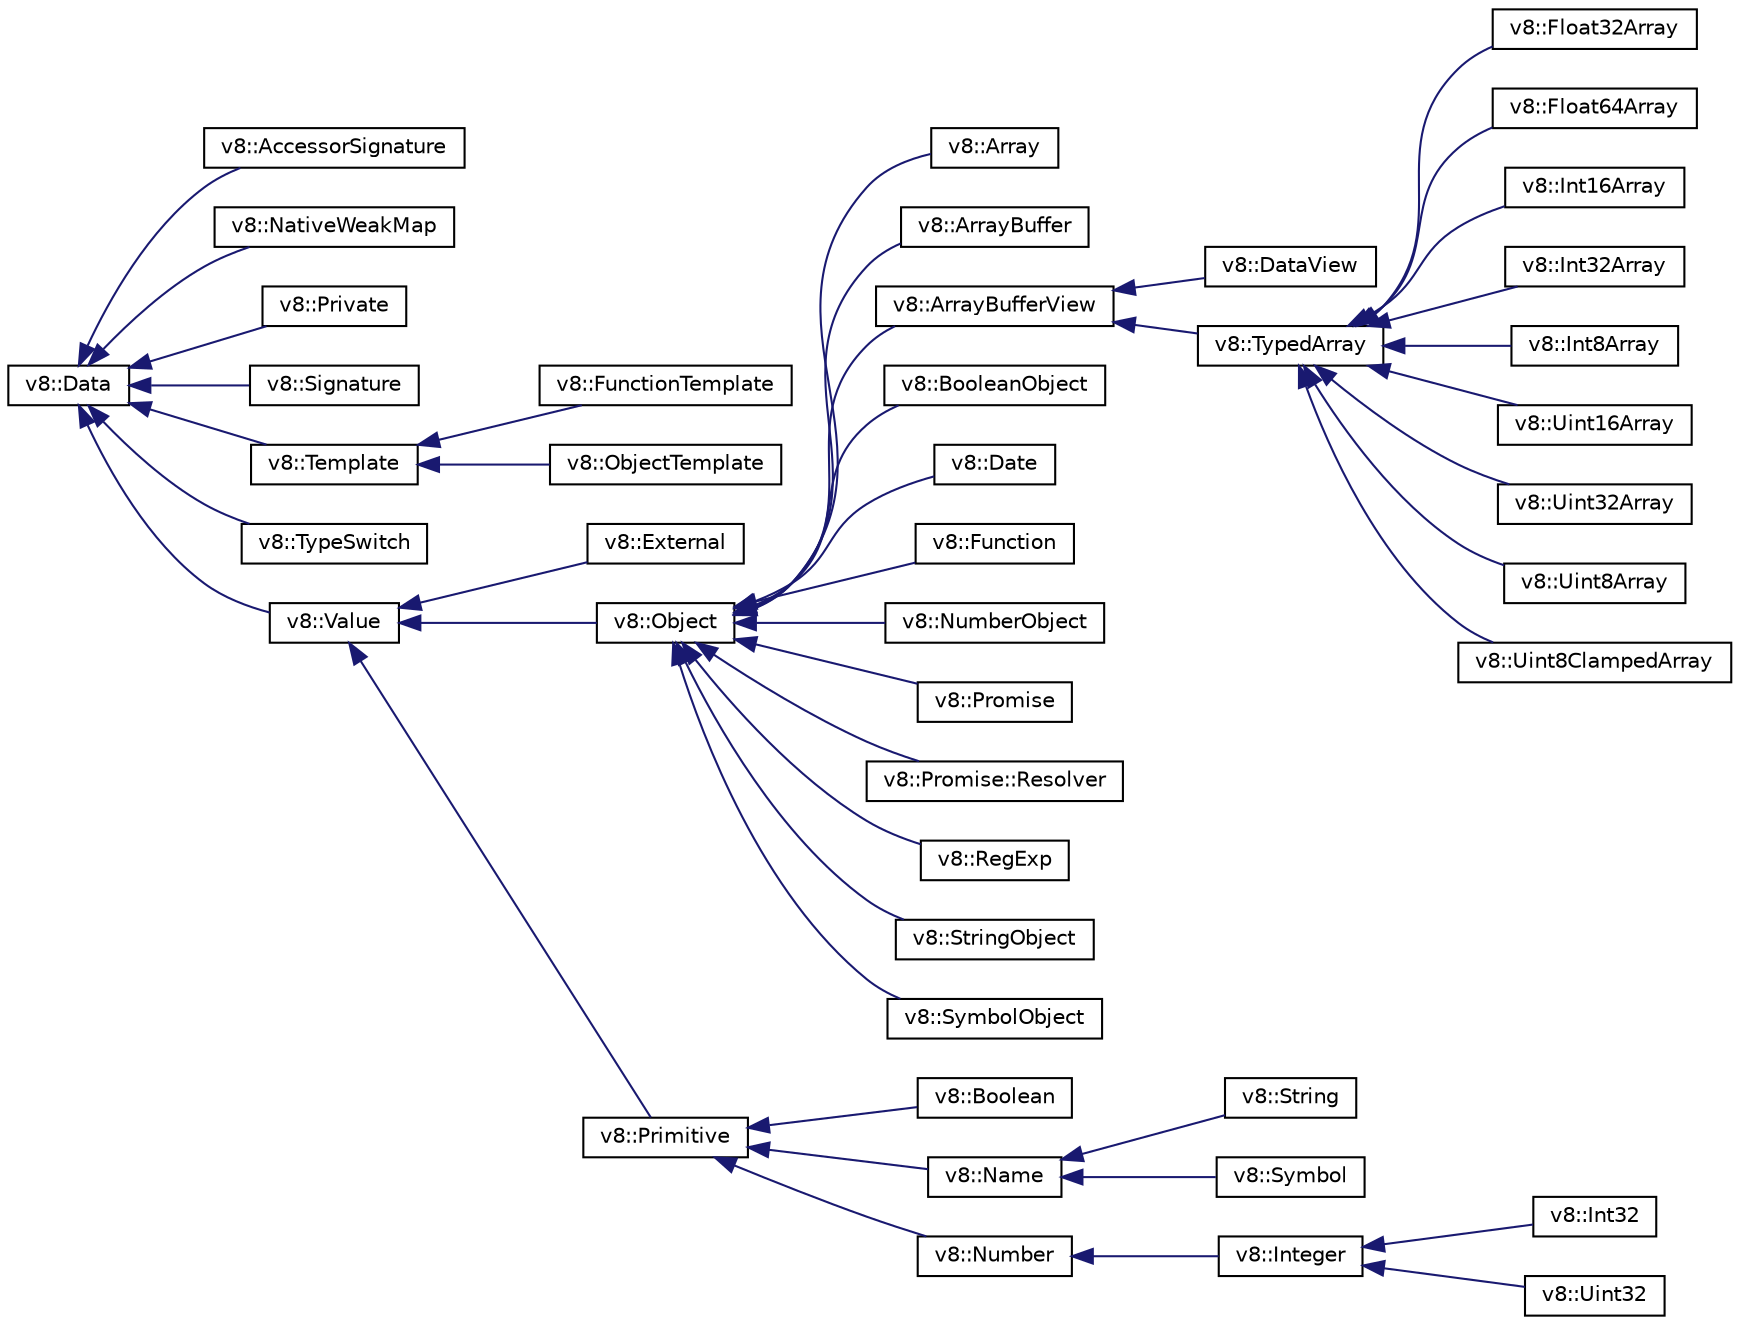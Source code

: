 digraph "Graphical Class Hierarchy"
{
  edge [fontname="Helvetica",fontsize="10",labelfontname="Helvetica",labelfontsize="10"];
  node [fontname="Helvetica",fontsize="10",shape=record];
  rankdir="LR";
  Node1 [label="v8::Data",height=0.2,width=0.4,color="black", fillcolor="white", style="filled",URL="$classv8_1_1Data.html"];
  Node1 -> Node2 [dir="back",color="midnightblue",fontsize="10",style="solid",fontname="Helvetica"];
  Node2 [label="v8::AccessorSignature",height=0.2,width=0.4,color="black", fillcolor="white", style="filled",URL="$classv8_1_1AccessorSignature.html"];
  Node1 -> Node3 [dir="back",color="midnightblue",fontsize="10",style="solid",fontname="Helvetica"];
  Node3 [label="v8::NativeWeakMap",height=0.2,width=0.4,color="black", fillcolor="white", style="filled",URL="$classv8_1_1NativeWeakMap.html"];
  Node1 -> Node4 [dir="back",color="midnightblue",fontsize="10",style="solid",fontname="Helvetica"];
  Node4 [label="v8::Private",height=0.2,width=0.4,color="black", fillcolor="white", style="filled",URL="$classv8_1_1Private.html"];
  Node1 -> Node5 [dir="back",color="midnightblue",fontsize="10",style="solid",fontname="Helvetica"];
  Node5 [label="v8::Signature",height=0.2,width=0.4,color="black", fillcolor="white", style="filled",URL="$classv8_1_1Signature.html"];
  Node1 -> Node6 [dir="back",color="midnightblue",fontsize="10",style="solid",fontname="Helvetica"];
  Node6 [label="v8::Template",height=0.2,width=0.4,color="black", fillcolor="white", style="filled",URL="$classv8_1_1Template.html"];
  Node6 -> Node7 [dir="back",color="midnightblue",fontsize="10",style="solid",fontname="Helvetica"];
  Node7 [label="v8::FunctionTemplate",height=0.2,width=0.4,color="black", fillcolor="white", style="filled",URL="$classv8_1_1FunctionTemplate.html"];
  Node6 -> Node8 [dir="back",color="midnightblue",fontsize="10",style="solid",fontname="Helvetica"];
  Node8 [label="v8::ObjectTemplate",height=0.2,width=0.4,color="black", fillcolor="white", style="filled",URL="$classv8_1_1ObjectTemplate.html"];
  Node1 -> Node9 [dir="back",color="midnightblue",fontsize="10",style="solid",fontname="Helvetica"];
  Node9 [label="v8::TypeSwitch",height=0.2,width=0.4,color="black", fillcolor="white", style="filled",URL="$classv8_1_1TypeSwitch.html"];
  Node1 -> Node10 [dir="back",color="midnightblue",fontsize="10",style="solid",fontname="Helvetica"];
  Node10 [label="v8::Value",height=0.2,width=0.4,color="black", fillcolor="white", style="filled",URL="$classv8_1_1Value.html"];
  Node10 -> Node11 [dir="back",color="midnightblue",fontsize="10",style="solid",fontname="Helvetica"];
  Node11 [label="v8::External",height=0.2,width=0.4,color="black", fillcolor="white", style="filled",URL="$classv8_1_1External.html"];
  Node10 -> Node12 [dir="back",color="midnightblue",fontsize="10",style="solid",fontname="Helvetica"];
  Node12 [label="v8::Object",height=0.2,width=0.4,color="black", fillcolor="white", style="filled",URL="$classv8_1_1Object.html"];
  Node12 -> Node13 [dir="back",color="midnightblue",fontsize="10",style="solid",fontname="Helvetica"];
  Node13 [label="v8::Array",height=0.2,width=0.4,color="black", fillcolor="white", style="filled",URL="$classv8_1_1Array.html"];
  Node12 -> Node14 [dir="back",color="midnightblue",fontsize="10",style="solid",fontname="Helvetica"];
  Node14 [label="v8::ArrayBuffer",height=0.2,width=0.4,color="black", fillcolor="white", style="filled",URL="$classv8_1_1ArrayBuffer.html"];
  Node12 -> Node15 [dir="back",color="midnightblue",fontsize="10",style="solid",fontname="Helvetica"];
  Node15 [label="v8::ArrayBufferView",height=0.2,width=0.4,color="black", fillcolor="white", style="filled",URL="$classv8_1_1ArrayBufferView.html"];
  Node15 -> Node16 [dir="back",color="midnightblue",fontsize="10",style="solid",fontname="Helvetica"];
  Node16 [label="v8::DataView",height=0.2,width=0.4,color="black", fillcolor="white", style="filled",URL="$classv8_1_1DataView.html"];
  Node15 -> Node17 [dir="back",color="midnightblue",fontsize="10",style="solid",fontname="Helvetica"];
  Node17 [label="v8::TypedArray",height=0.2,width=0.4,color="black", fillcolor="white", style="filled",URL="$classv8_1_1TypedArray.html"];
  Node17 -> Node18 [dir="back",color="midnightblue",fontsize="10",style="solid",fontname="Helvetica"];
  Node18 [label="v8::Float32Array",height=0.2,width=0.4,color="black", fillcolor="white", style="filled",URL="$classv8_1_1Float32Array.html"];
  Node17 -> Node19 [dir="back",color="midnightblue",fontsize="10",style="solid",fontname="Helvetica"];
  Node19 [label="v8::Float64Array",height=0.2,width=0.4,color="black", fillcolor="white", style="filled",URL="$classv8_1_1Float64Array.html"];
  Node17 -> Node20 [dir="back",color="midnightblue",fontsize="10",style="solid",fontname="Helvetica"];
  Node20 [label="v8::Int16Array",height=0.2,width=0.4,color="black", fillcolor="white", style="filled",URL="$classv8_1_1Int16Array.html"];
  Node17 -> Node21 [dir="back",color="midnightblue",fontsize="10",style="solid",fontname="Helvetica"];
  Node21 [label="v8::Int32Array",height=0.2,width=0.4,color="black", fillcolor="white", style="filled",URL="$classv8_1_1Int32Array.html"];
  Node17 -> Node22 [dir="back",color="midnightblue",fontsize="10",style="solid",fontname="Helvetica"];
  Node22 [label="v8::Int8Array",height=0.2,width=0.4,color="black", fillcolor="white", style="filled",URL="$classv8_1_1Int8Array.html"];
  Node17 -> Node23 [dir="back",color="midnightblue",fontsize="10",style="solid",fontname="Helvetica"];
  Node23 [label="v8::Uint16Array",height=0.2,width=0.4,color="black", fillcolor="white", style="filled",URL="$classv8_1_1Uint16Array.html"];
  Node17 -> Node24 [dir="back",color="midnightblue",fontsize="10",style="solid",fontname="Helvetica"];
  Node24 [label="v8::Uint32Array",height=0.2,width=0.4,color="black", fillcolor="white", style="filled",URL="$classv8_1_1Uint32Array.html"];
  Node17 -> Node25 [dir="back",color="midnightblue",fontsize="10",style="solid",fontname="Helvetica"];
  Node25 [label="v8::Uint8Array",height=0.2,width=0.4,color="black", fillcolor="white", style="filled",URL="$classv8_1_1Uint8Array.html"];
  Node17 -> Node26 [dir="back",color="midnightblue",fontsize="10",style="solid",fontname="Helvetica"];
  Node26 [label="v8::Uint8ClampedArray",height=0.2,width=0.4,color="black", fillcolor="white", style="filled",URL="$classv8_1_1Uint8ClampedArray.html"];
  Node12 -> Node27 [dir="back",color="midnightblue",fontsize="10",style="solid",fontname="Helvetica"];
  Node27 [label="v8::BooleanObject",height=0.2,width=0.4,color="black", fillcolor="white", style="filled",URL="$classv8_1_1BooleanObject.html"];
  Node12 -> Node28 [dir="back",color="midnightblue",fontsize="10",style="solid",fontname="Helvetica"];
  Node28 [label="v8::Date",height=0.2,width=0.4,color="black", fillcolor="white", style="filled",URL="$classv8_1_1Date.html"];
  Node12 -> Node29 [dir="back",color="midnightblue",fontsize="10",style="solid",fontname="Helvetica"];
  Node29 [label="v8::Function",height=0.2,width=0.4,color="black", fillcolor="white", style="filled",URL="$classv8_1_1Function.html"];
  Node12 -> Node30 [dir="back",color="midnightblue",fontsize="10",style="solid",fontname="Helvetica"];
  Node30 [label="v8::NumberObject",height=0.2,width=0.4,color="black", fillcolor="white", style="filled",URL="$classv8_1_1NumberObject.html"];
  Node12 -> Node31 [dir="back",color="midnightblue",fontsize="10",style="solid",fontname="Helvetica"];
  Node31 [label="v8::Promise",height=0.2,width=0.4,color="black", fillcolor="white", style="filled",URL="$classv8_1_1Promise.html"];
  Node12 -> Node32 [dir="back",color="midnightblue",fontsize="10",style="solid",fontname="Helvetica"];
  Node32 [label="v8::Promise::Resolver",height=0.2,width=0.4,color="black", fillcolor="white", style="filled",URL="$classv8_1_1Promise_1_1Resolver.html"];
  Node12 -> Node33 [dir="back",color="midnightblue",fontsize="10",style="solid",fontname="Helvetica"];
  Node33 [label="v8::RegExp",height=0.2,width=0.4,color="black", fillcolor="white", style="filled",URL="$classv8_1_1RegExp.html"];
  Node12 -> Node34 [dir="back",color="midnightblue",fontsize="10",style="solid",fontname="Helvetica"];
  Node34 [label="v8::StringObject",height=0.2,width=0.4,color="black", fillcolor="white", style="filled",URL="$classv8_1_1StringObject.html"];
  Node12 -> Node35 [dir="back",color="midnightblue",fontsize="10",style="solid",fontname="Helvetica"];
  Node35 [label="v8::SymbolObject",height=0.2,width=0.4,color="black", fillcolor="white", style="filled",URL="$classv8_1_1SymbolObject.html"];
  Node10 -> Node36 [dir="back",color="midnightblue",fontsize="10",style="solid",fontname="Helvetica"];
  Node36 [label="v8::Primitive",height=0.2,width=0.4,color="black", fillcolor="white", style="filled",URL="$classv8_1_1Primitive.html"];
  Node36 -> Node37 [dir="back",color="midnightblue",fontsize="10",style="solid",fontname="Helvetica"];
  Node37 [label="v8::Boolean",height=0.2,width=0.4,color="black", fillcolor="white", style="filled",URL="$classv8_1_1Boolean.html"];
  Node36 -> Node38 [dir="back",color="midnightblue",fontsize="10",style="solid",fontname="Helvetica"];
  Node38 [label="v8::Name",height=0.2,width=0.4,color="black", fillcolor="white", style="filled",URL="$classv8_1_1Name.html"];
  Node38 -> Node39 [dir="back",color="midnightblue",fontsize="10",style="solid",fontname="Helvetica"];
  Node39 [label="v8::String",height=0.2,width=0.4,color="black", fillcolor="white", style="filled",URL="$classv8_1_1String.html"];
  Node38 -> Node40 [dir="back",color="midnightblue",fontsize="10",style="solid",fontname="Helvetica"];
  Node40 [label="v8::Symbol",height=0.2,width=0.4,color="black", fillcolor="white", style="filled",URL="$classv8_1_1Symbol.html"];
  Node36 -> Node41 [dir="back",color="midnightblue",fontsize="10",style="solid",fontname="Helvetica"];
  Node41 [label="v8::Number",height=0.2,width=0.4,color="black", fillcolor="white", style="filled",URL="$classv8_1_1Number.html"];
  Node41 -> Node42 [dir="back",color="midnightblue",fontsize="10",style="solid",fontname="Helvetica"];
  Node42 [label="v8::Integer",height=0.2,width=0.4,color="black", fillcolor="white", style="filled",URL="$classv8_1_1Integer.html"];
  Node42 -> Node43 [dir="back",color="midnightblue",fontsize="10",style="solid",fontname="Helvetica"];
  Node43 [label="v8::Int32",height=0.2,width=0.4,color="black", fillcolor="white", style="filled",URL="$classv8_1_1Int32.html"];
  Node42 -> Node44 [dir="back",color="midnightblue",fontsize="10",style="solid",fontname="Helvetica"];
  Node44 [label="v8::Uint32",height=0.2,width=0.4,color="black", fillcolor="white", style="filled",URL="$classv8_1_1Uint32.html"];
}

